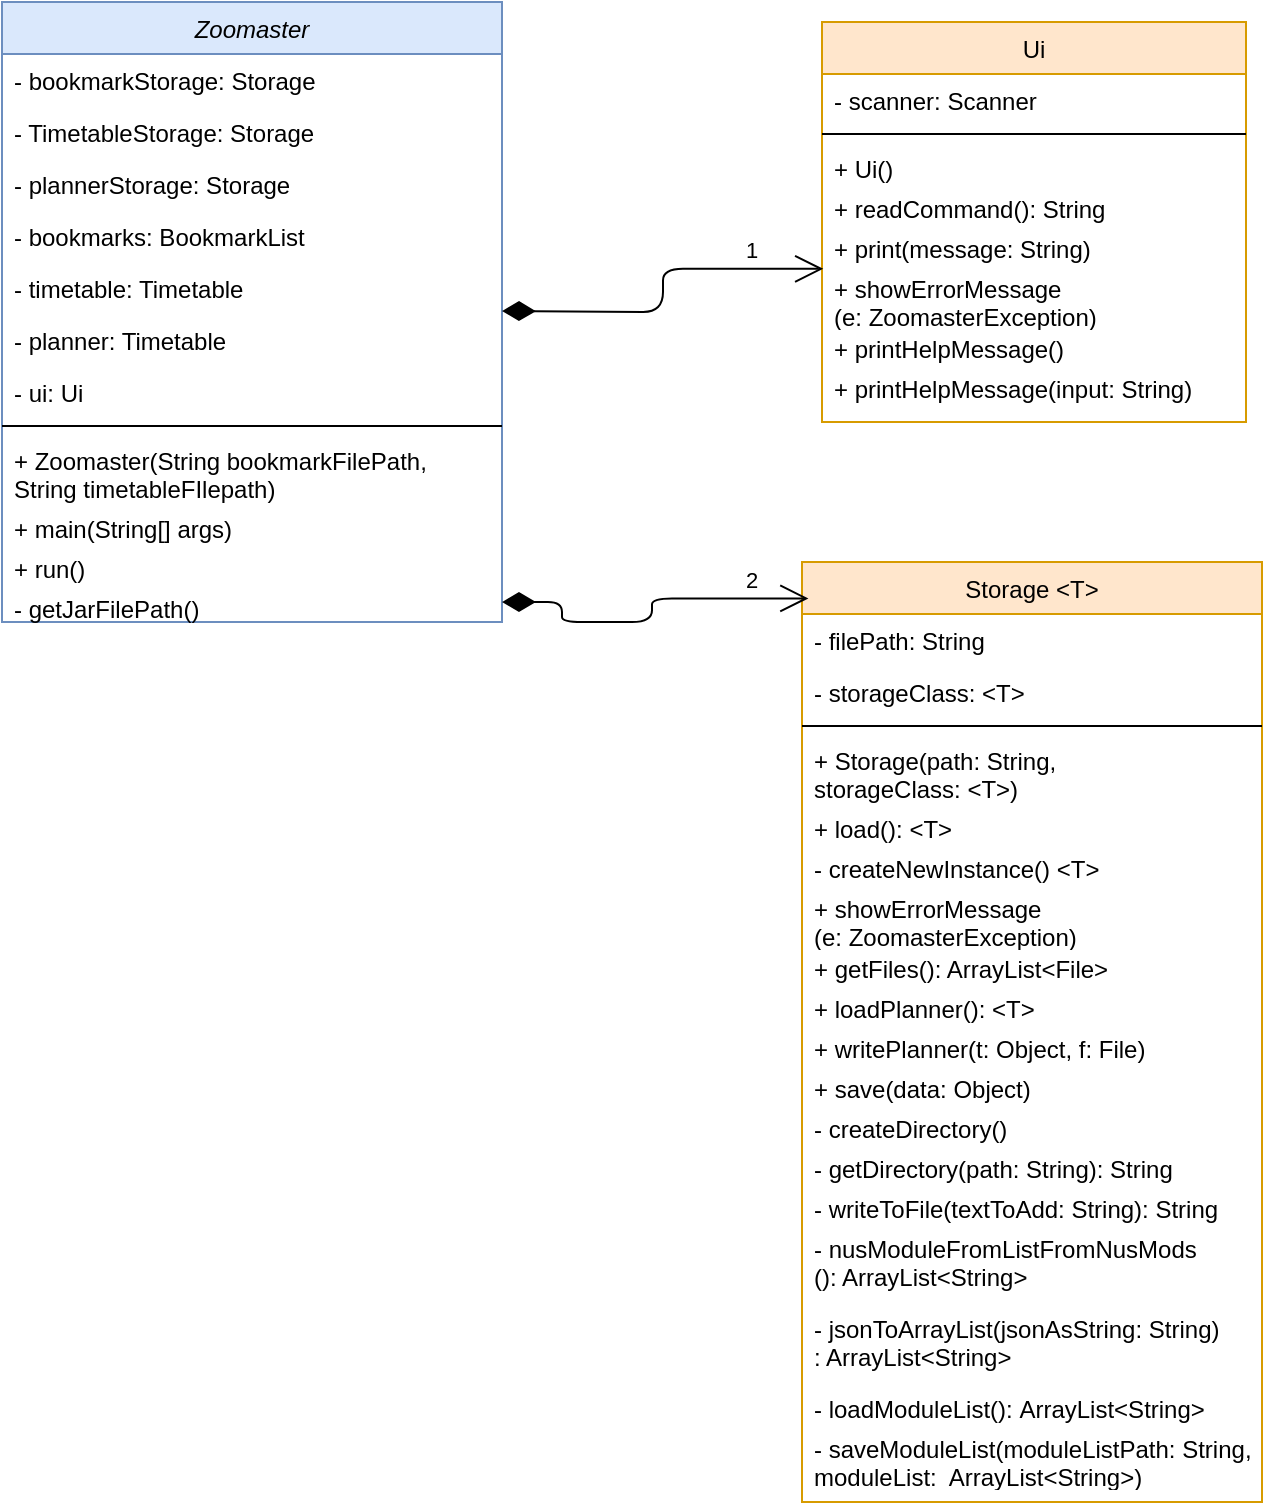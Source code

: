 <mxfile version="13.8.3" type="github">
  <diagram id="C5RBs43oDa-KdzZeNtuy" name="Page-1">
    <mxGraphModel dx="877" dy="768" grid="1" gridSize="10" guides="1" tooltips="1" connect="1" arrows="1" fold="1" page="1" pageScale="1" pageWidth="827" pageHeight="1169" math="0" shadow="0">
      <root>
        <mxCell id="WIyWlLk6GJQsqaUBKTNV-0" />
        <mxCell id="WIyWlLk6GJQsqaUBKTNV-1" parent="WIyWlLk6GJQsqaUBKTNV-0" />
        <mxCell id="zkfFHV4jXpPFQw0GAbJ--0" value="Zoomaster" style="swimlane;fontStyle=2;align=center;verticalAlign=top;childLayout=stackLayout;horizontal=1;startSize=26;horizontalStack=0;resizeParent=1;resizeLast=0;collapsible=1;marginBottom=0;rounded=0;shadow=0;strokeWidth=1;fillColor=#dae8fc;strokeColor=#6c8ebf;" parent="WIyWlLk6GJQsqaUBKTNV-1" vertex="1">
          <mxGeometry x="100" y="90" width="250" height="310" as="geometry">
            <mxRectangle x="230" y="140" width="160" height="26" as="alternateBounds" />
          </mxGeometry>
        </mxCell>
        <mxCell id="zkfFHV4jXpPFQw0GAbJ--1" value="- bookmarkStorage: Storage" style="text;align=left;verticalAlign=top;spacingLeft=4;spacingRight=4;overflow=hidden;rotatable=0;points=[[0,0.5],[1,0.5]];portConstraint=eastwest;" parent="zkfFHV4jXpPFQw0GAbJ--0" vertex="1">
          <mxGeometry y="26" width="250" height="26" as="geometry" />
        </mxCell>
        <mxCell id="zkfFHV4jXpPFQw0GAbJ--2" value="- TimetableStorage: Storage" style="text;align=left;verticalAlign=top;spacingLeft=4;spacingRight=4;overflow=hidden;rotatable=0;points=[[0,0.5],[1,0.5]];portConstraint=eastwest;rounded=0;shadow=0;html=0;" parent="zkfFHV4jXpPFQw0GAbJ--0" vertex="1">
          <mxGeometry y="52" width="250" height="26" as="geometry" />
        </mxCell>
        <mxCell id="xP8jKpBeJA_gzd6FkXw8-4" value="- plannerStorage: Storage" style="text;align=left;verticalAlign=top;spacingLeft=4;spacingRight=4;overflow=hidden;rotatable=0;points=[[0,0.5],[1,0.5]];portConstraint=eastwest;rounded=0;shadow=0;html=0;" vertex="1" parent="zkfFHV4jXpPFQw0GAbJ--0">
          <mxGeometry y="78" width="250" height="26" as="geometry" />
        </mxCell>
        <mxCell id="zkfFHV4jXpPFQw0GAbJ--3" value="- bookmarks: BookmarkList" style="text;align=left;verticalAlign=top;spacingLeft=4;spacingRight=4;overflow=hidden;rotatable=0;points=[[0,0.5],[1,0.5]];portConstraint=eastwest;rounded=0;shadow=0;html=0;" parent="zkfFHV4jXpPFQw0GAbJ--0" vertex="1">
          <mxGeometry y="104" width="250" height="26" as="geometry" />
        </mxCell>
        <mxCell id="xP8jKpBeJA_gzd6FkXw8-2" value="- timetable: Timetable" style="text;align=left;verticalAlign=top;spacingLeft=4;spacingRight=4;overflow=hidden;rotatable=0;points=[[0,0.5],[1,0.5]];portConstraint=eastwest;rounded=0;shadow=0;html=0;" vertex="1" parent="zkfFHV4jXpPFQw0GAbJ--0">
          <mxGeometry y="130" width="250" height="26" as="geometry" />
        </mxCell>
        <mxCell id="xP8jKpBeJA_gzd6FkXw8-3" value="- planner: Timetable" style="text;align=left;verticalAlign=top;spacingLeft=4;spacingRight=4;overflow=hidden;rotatable=0;points=[[0,0.5],[1,0.5]];portConstraint=eastwest;rounded=0;shadow=0;html=0;" vertex="1" parent="zkfFHV4jXpPFQw0GAbJ--0">
          <mxGeometry y="156" width="250" height="26" as="geometry" />
        </mxCell>
        <mxCell id="xP8jKpBeJA_gzd6FkXw8-5" value="- ui: Ui" style="text;align=left;verticalAlign=top;spacingLeft=4;spacingRight=4;overflow=hidden;rotatable=0;points=[[0,0.5],[1,0.5]];portConstraint=eastwest;rounded=0;shadow=0;html=0;" vertex="1" parent="zkfFHV4jXpPFQw0GAbJ--0">
          <mxGeometry y="182" width="250" height="26" as="geometry" />
        </mxCell>
        <mxCell id="zkfFHV4jXpPFQw0GAbJ--4" value="" style="line;html=1;strokeWidth=1;align=left;verticalAlign=middle;spacingTop=-1;spacingLeft=3;spacingRight=3;rotatable=0;labelPosition=right;points=[];portConstraint=eastwest;" parent="zkfFHV4jXpPFQw0GAbJ--0" vertex="1">
          <mxGeometry y="208" width="250" height="8" as="geometry" />
        </mxCell>
        <mxCell id="zkfFHV4jXpPFQw0GAbJ--5" value="+ Zoomaster(String bookmarkFilePath, &#xa;String timetableFIlepath)" style="text;align=left;verticalAlign=top;spacingLeft=4;spacingRight=4;overflow=hidden;rotatable=0;points=[[0,0.5],[1,0.5]];portConstraint=eastwest;" parent="zkfFHV4jXpPFQw0GAbJ--0" vertex="1">
          <mxGeometry y="216" width="250" height="34" as="geometry" />
        </mxCell>
        <mxCell id="xP8jKpBeJA_gzd6FkXw8-8" value="+ main(String[] args)" style="text;align=left;verticalAlign=top;spacingLeft=4;spacingRight=4;overflow=hidden;rotatable=0;points=[[0,0.5],[1,0.5]];portConstraint=eastwest;" vertex="1" parent="zkfFHV4jXpPFQw0GAbJ--0">
          <mxGeometry y="250" width="250" height="20" as="geometry" />
        </mxCell>
        <mxCell id="xP8jKpBeJA_gzd6FkXw8-7" value="+ run()" style="text;align=left;verticalAlign=top;spacingLeft=4;spacingRight=4;overflow=hidden;rotatable=0;points=[[0,0.5],[1,0.5]];portConstraint=eastwest;" vertex="1" parent="zkfFHV4jXpPFQw0GAbJ--0">
          <mxGeometry y="270" width="250" height="20" as="geometry" />
        </mxCell>
        <mxCell id="xP8jKpBeJA_gzd6FkXw8-9" value="- getJarFilePath()" style="text;align=left;verticalAlign=top;spacingLeft=4;spacingRight=4;overflow=hidden;rotatable=0;points=[[0,0.5],[1,0.5]];portConstraint=eastwest;" vertex="1" parent="zkfFHV4jXpPFQw0GAbJ--0">
          <mxGeometry y="290" width="250" height="20" as="geometry" />
        </mxCell>
        <mxCell id="zkfFHV4jXpPFQw0GAbJ--17" value="Ui" style="swimlane;fontStyle=0;align=center;verticalAlign=top;childLayout=stackLayout;horizontal=1;startSize=26;horizontalStack=0;resizeParent=1;resizeLast=0;collapsible=1;marginBottom=0;rounded=0;shadow=0;strokeWidth=1;fillColor=#ffe6cc;strokeColor=#d79b00;" parent="WIyWlLk6GJQsqaUBKTNV-1" vertex="1">
          <mxGeometry x="510" y="100" width="212" height="200" as="geometry">
            <mxRectangle x="550" y="140" width="160" height="26" as="alternateBounds" />
          </mxGeometry>
        </mxCell>
        <mxCell id="xP8jKpBeJA_gzd6FkXw8-10" value="- scanner: Scanner" style="text;align=left;verticalAlign=top;spacingLeft=4;spacingRight=4;overflow=hidden;rotatable=0;points=[[0,0.5],[1,0.5]];portConstraint=eastwest;rounded=0;shadow=0;html=0;" vertex="1" parent="zkfFHV4jXpPFQw0GAbJ--17">
          <mxGeometry y="26" width="212" height="26" as="geometry" />
        </mxCell>
        <mxCell id="zkfFHV4jXpPFQw0GAbJ--23" value="" style="line;html=1;strokeWidth=1;align=left;verticalAlign=middle;spacingTop=-1;spacingLeft=3;spacingRight=3;rotatable=0;labelPosition=right;points=[];portConstraint=eastwest;" parent="zkfFHV4jXpPFQw0GAbJ--17" vertex="1">
          <mxGeometry y="52" width="212" height="8" as="geometry" />
        </mxCell>
        <mxCell id="xP8jKpBeJA_gzd6FkXw8-11" value="+ Ui()" style="text;align=left;verticalAlign=top;spacingLeft=4;spacingRight=4;overflow=hidden;rotatable=0;points=[[0,0.5],[1,0.5]];portConstraint=eastwest;" vertex="1" parent="zkfFHV4jXpPFQw0GAbJ--17">
          <mxGeometry y="60" width="212" height="20" as="geometry" />
        </mxCell>
        <mxCell id="xP8jKpBeJA_gzd6FkXw8-12" value="+ readCommand(): String" style="text;align=left;verticalAlign=top;spacingLeft=4;spacingRight=4;overflow=hidden;rotatable=0;points=[[0,0.5],[1,0.5]];portConstraint=eastwest;" vertex="1" parent="zkfFHV4jXpPFQw0GAbJ--17">
          <mxGeometry y="80" width="212" height="20" as="geometry" />
        </mxCell>
        <mxCell id="xP8jKpBeJA_gzd6FkXw8-13" value="+ print(message: String)" style="text;align=left;verticalAlign=top;spacingLeft=4;spacingRight=4;overflow=hidden;rotatable=0;points=[[0,0.5],[1,0.5]];portConstraint=eastwest;" vertex="1" parent="zkfFHV4jXpPFQw0GAbJ--17">
          <mxGeometry y="100" width="212" height="20" as="geometry" />
        </mxCell>
        <mxCell id="xP8jKpBeJA_gzd6FkXw8-14" value="+ showErrorMessage&#xa;(e: ZoomasterException)" style="text;align=left;verticalAlign=top;spacingLeft=4;spacingRight=4;overflow=hidden;rotatable=0;points=[[0,0.5],[1,0.5]];portConstraint=eastwest;" vertex="1" parent="zkfFHV4jXpPFQw0GAbJ--17">
          <mxGeometry y="120" width="212" height="30" as="geometry" />
        </mxCell>
        <mxCell id="xP8jKpBeJA_gzd6FkXw8-17" value="+ printHelpMessage()" style="text;align=left;verticalAlign=top;spacingLeft=4;spacingRight=4;overflow=hidden;rotatable=0;points=[[0,0.5],[1,0.5]];portConstraint=eastwest;" vertex="1" parent="zkfFHV4jXpPFQw0GAbJ--17">
          <mxGeometry y="150" width="212" height="20" as="geometry" />
        </mxCell>
        <mxCell id="xP8jKpBeJA_gzd6FkXw8-16" value="+ printHelpMessage(input: String)" style="text;align=left;verticalAlign=top;spacingLeft=4;spacingRight=4;overflow=hidden;rotatable=0;points=[[0,0.5],[1,0.5]];portConstraint=eastwest;" vertex="1" parent="zkfFHV4jXpPFQw0GAbJ--17">
          <mxGeometry y="170" width="212" height="20" as="geometry" />
        </mxCell>
        <mxCell id="xP8jKpBeJA_gzd6FkXw8-18" value="1" style="endArrow=open;html=1;endSize=12;startArrow=diamondThin;startSize=14;startFill=1;edgeStyle=orthogonalEdgeStyle;align=left;verticalAlign=bottom;entryX=0.003;entryY=0.113;entryDx=0;entryDy=0;entryPerimeter=0;" edge="1" parent="WIyWlLk6GJQsqaUBKTNV-1" target="xP8jKpBeJA_gzd6FkXw8-14">
          <mxGeometry x="0.553" relative="1" as="geometry">
            <mxPoint x="350" y="244.5" as="sourcePoint" />
            <mxPoint x="510" y="244.5" as="targetPoint" />
            <mxPoint as="offset" />
          </mxGeometry>
        </mxCell>
        <mxCell id="xP8jKpBeJA_gzd6FkXw8-19" value="Storage &lt;T&gt;" style="swimlane;fontStyle=0;align=center;verticalAlign=top;childLayout=stackLayout;horizontal=1;startSize=26;horizontalStack=0;resizeParent=1;resizeLast=0;collapsible=1;marginBottom=0;rounded=0;shadow=0;strokeWidth=1;fillColor=#ffe6cc;strokeColor=#d79b00;" vertex="1" parent="WIyWlLk6GJQsqaUBKTNV-1">
          <mxGeometry x="500" y="370" width="230" height="470" as="geometry">
            <mxRectangle x="550" y="140" width="160" height="26" as="alternateBounds" />
          </mxGeometry>
        </mxCell>
        <mxCell id="xP8jKpBeJA_gzd6FkXw8-20" value="- filePath: String&#xa;" style="text;align=left;verticalAlign=top;spacingLeft=4;spacingRight=4;overflow=hidden;rotatable=0;points=[[0,0.5],[1,0.5]];portConstraint=eastwest;rounded=0;shadow=0;html=0;" vertex="1" parent="xP8jKpBeJA_gzd6FkXw8-19">
          <mxGeometry y="26" width="230" height="26" as="geometry" />
        </mxCell>
        <mxCell id="xP8jKpBeJA_gzd6FkXw8-29" value="- storageClass: &lt;T&gt;&#xa;" style="text;align=left;verticalAlign=top;spacingLeft=4;spacingRight=4;overflow=hidden;rotatable=0;points=[[0,0.5],[1,0.5]];portConstraint=eastwest;rounded=0;shadow=0;html=0;" vertex="1" parent="xP8jKpBeJA_gzd6FkXw8-19">
          <mxGeometry y="52" width="230" height="26" as="geometry" />
        </mxCell>
        <mxCell id="xP8jKpBeJA_gzd6FkXw8-21" value="" style="line;html=1;strokeWidth=1;align=left;verticalAlign=middle;spacingTop=-1;spacingLeft=3;spacingRight=3;rotatable=0;labelPosition=right;points=[];portConstraint=eastwest;" vertex="1" parent="xP8jKpBeJA_gzd6FkXw8-19">
          <mxGeometry y="78" width="230" height="8" as="geometry" />
        </mxCell>
        <mxCell id="xP8jKpBeJA_gzd6FkXw8-22" value="+ Storage(path: String, &#xa;storageClass: &lt;T&gt;)" style="text;align=left;verticalAlign=top;spacingLeft=4;spacingRight=4;overflow=hidden;rotatable=0;points=[[0,0.5],[1,0.5]];portConstraint=eastwest;" vertex="1" parent="xP8jKpBeJA_gzd6FkXw8-19">
          <mxGeometry y="86" width="230" height="34" as="geometry" />
        </mxCell>
        <mxCell id="xP8jKpBeJA_gzd6FkXw8-23" value="+ load(): &lt;T&gt;" style="text;align=left;verticalAlign=top;spacingLeft=4;spacingRight=4;overflow=hidden;rotatable=0;points=[[0,0.5],[1,0.5]];portConstraint=eastwest;" vertex="1" parent="xP8jKpBeJA_gzd6FkXw8-19">
          <mxGeometry y="120" width="230" height="20" as="geometry" />
        </mxCell>
        <mxCell id="xP8jKpBeJA_gzd6FkXw8-24" value="- createNewInstance() &lt;T&gt;" style="text;align=left;verticalAlign=top;spacingLeft=4;spacingRight=4;overflow=hidden;rotatable=0;points=[[0,0.5],[1,0.5]];portConstraint=eastwest;" vertex="1" parent="xP8jKpBeJA_gzd6FkXw8-19">
          <mxGeometry y="140" width="230" height="20" as="geometry" />
        </mxCell>
        <mxCell id="xP8jKpBeJA_gzd6FkXw8-25" value="+ showErrorMessage&#xa;(e: ZoomasterException)" style="text;align=left;verticalAlign=top;spacingLeft=4;spacingRight=4;overflow=hidden;rotatable=0;points=[[0,0.5],[1,0.5]];portConstraint=eastwest;" vertex="1" parent="xP8jKpBeJA_gzd6FkXw8-19">
          <mxGeometry y="160" width="230" height="30" as="geometry" />
        </mxCell>
        <mxCell id="xP8jKpBeJA_gzd6FkXw8-26" value="+ getFiles(): ArrayList&lt;File&gt;" style="text;align=left;verticalAlign=top;spacingLeft=4;spacingRight=4;overflow=hidden;rotatable=0;points=[[0,0.5],[1,0.5]];portConstraint=eastwest;" vertex="1" parent="xP8jKpBeJA_gzd6FkXw8-19">
          <mxGeometry y="190" width="230" height="20" as="geometry" />
        </mxCell>
        <mxCell id="xP8jKpBeJA_gzd6FkXw8-32" value="+ loadPlanner(): &lt;T&gt;" style="text;align=left;verticalAlign=top;spacingLeft=4;spacingRight=4;overflow=hidden;rotatable=0;points=[[0,0.5],[1,0.5]];portConstraint=eastwest;" vertex="1" parent="xP8jKpBeJA_gzd6FkXw8-19">
          <mxGeometry y="210" width="230" height="20" as="geometry" />
        </mxCell>
        <mxCell id="xP8jKpBeJA_gzd6FkXw8-33" value="+ writePlanner(t: Object, f: File)" style="text;align=left;verticalAlign=top;spacingLeft=4;spacingRight=4;overflow=hidden;rotatable=0;points=[[0,0.5],[1,0.5]];portConstraint=eastwest;" vertex="1" parent="xP8jKpBeJA_gzd6FkXw8-19">
          <mxGeometry y="230" width="230" height="20" as="geometry" />
        </mxCell>
        <mxCell id="xP8jKpBeJA_gzd6FkXw8-27" value="+ save(data: Object)" style="text;align=left;verticalAlign=top;spacingLeft=4;spacingRight=4;overflow=hidden;rotatable=0;points=[[0,0.5],[1,0.5]];portConstraint=eastwest;" vertex="1" parent="xP8jKpBeJA_gzd6FkXw8-19">
          <mxGeometry y="250" width="230" height="20" as="geometry" />
        </mxCell>
        <mxCell id="xP8jKpBeJA_gzd6FkXw8-34" value="- createDirectory()" style="text;align=left;verticalAlign=top;spacingLeft=4;spacingRight=4;overflow=hidden;rotatable=0;points=[[0,0.5],[1,0.5]];portConstraint=eastwest;" vertex="1" parent="xP8jKpBeJA_gzd6FkXw8-19">
          <mxGeometry y="270" width="230" height="20" as="geometry" />
        </mxCell>
        <mxCell id="xP8jKpBeJA_gzd6FkXw8-35" value="- getDirectory(path: String): String" style="text;align=left;verticalAlign=top;spacingLeft=4;spacingRight=4;overflow=hidden;rotatable=0;points=[[0,0.5],[1,0.5]];portConstraint=eastwest;" vertex="1" parent="xP8jKpBeJA_gzd6FkXw8-19">
          <mxGeometry y="290" width="230" height="20" as="geometry" />
        </mxCell>
        <mxCell id="xP8jKpBeJA_gzd6FkXw8-36" value="- writeToFile(textToAdd: String): String" style="text;align=left;verticalAlign=top;spacingLeft=4;spacingRight=4;overflow=hidden;rotatable=0;points=[[0,0.5],[1,0.5]];portConstraint=eastwest;" vertex="1" parent="xP8jKpBeJA_gzd6FkXw8-19">
          <mxGeometry y="310" width="230" height="20" as="geometry" />
        </mxCell>
        <mxCell id="xP8jKpBeJA_gzd6FkXw8-30" value="- nusModuleFromListFromNusMods&#xa;(): ArrayList&lt;String&gt;" style="text;align=left;verticalAlign=top;spacingLeft=4;spacingRight=4;overflow=hidden;rotatable=0;points=[[0,0.5],[1,0.5]];portConstraint=eastwest;" vertex="1" parent="xP8jKpBeJA_gzd6FkXw8-19">
          <mxGeometry y="330" width="230" height="40" as="geometry" />
        </mxCell>
        <mxCell id="xP8jKpBeJA_gzd6FkXw8-31" value="- jsonToArrayList(jsonAsString: String)&#xa;: ArrayList&lt;String&gt;" style="text;align=left;verticalAlign=top;spacingLeft=4;spacingRight=4;overflow=hidden;rotatable=0;points=[[0,0.5],[1,0.5]];portConstraint=eastwest;" vertex="1" parent="xP8jKpBeJA_gzd6FkXw8-19">
          <mxGeometry y="370" width="230" height="40" as="geometry" />
        </mxCell>
        <mxCell id="xP8jKpBeJA_gzd6FkXw8-37" value="- loadModuleList(): ArrayList&lt;String&gt;" style="text;align=left;verticalAlign=top;spacingLeft=4;spacingRight=4;overflow=hidden;rotatable=0;points=[[0,0.5],[1,0.5]];portConstraint=eastwest;" vertex="1" parent="xP8jKpBeJA_gzd6FkXw8-19">
          <mxGeometry y="410" width="230" height="20" as="geometry" />
        </mxCell>
        <mxCell id="xP8jKpBeJA_gzd6FkXw8-38" value="- saveModuleList(moduleListPath: String, &#xa;moduleList:  ArrayList&lt;String&gt;)" style="text;align=left;verticalAlign=top;spacingLeft=4;spacingRight=4;overflow=hidden;rotatable=0;points=[[0,0.5],[1,0.5]];portConstraint=eastwest;" vertex="1" parent="xP8jKpBeJA_gzd6FkXw8-19">
          <mxGeometry y="430" width="230" height="30" as="geometry" />
        </mxCell>
        <mxCell id="xP8jKpBeJA_gzd6FkXw8-28" value="2" style="endArrow=open;html=1;endSize=12;startArrow=diamondThin;startSize=14;startFill=1;edgeStyle=orthogonalEdgeStyle;align=left;verticalAlign=bottom;entryX=0.014;entryY=-0.3;entryDx=0;entryDy=0;entryPerimeter=0;" edge="1" parent="WIyWlLk6GJQsqaUBKTNV-1" target="xP8jKpBeJA_gzd6FkXw8-20">
          <mxGeometry x="0.623" relative="1" as="geometry">
            <mxPoint x="350" y="390" as="sourcePoint" />
            <mxPoint x="510" y="390" as="targetPoint" />
            <Array as="points">
              <mxPoint x="380" y="390" />
              <mxPoint x="380" y="400" />
              <mxPoint x="425" y="400" />
              <mxPoint x="425" y="388" />
            </Array>
            <mxPoint as="offset" />
          </mxGeometry>
        </mxCell>
      </root>
    </mxGraphModel>
  </diagram>
</mxfile>
